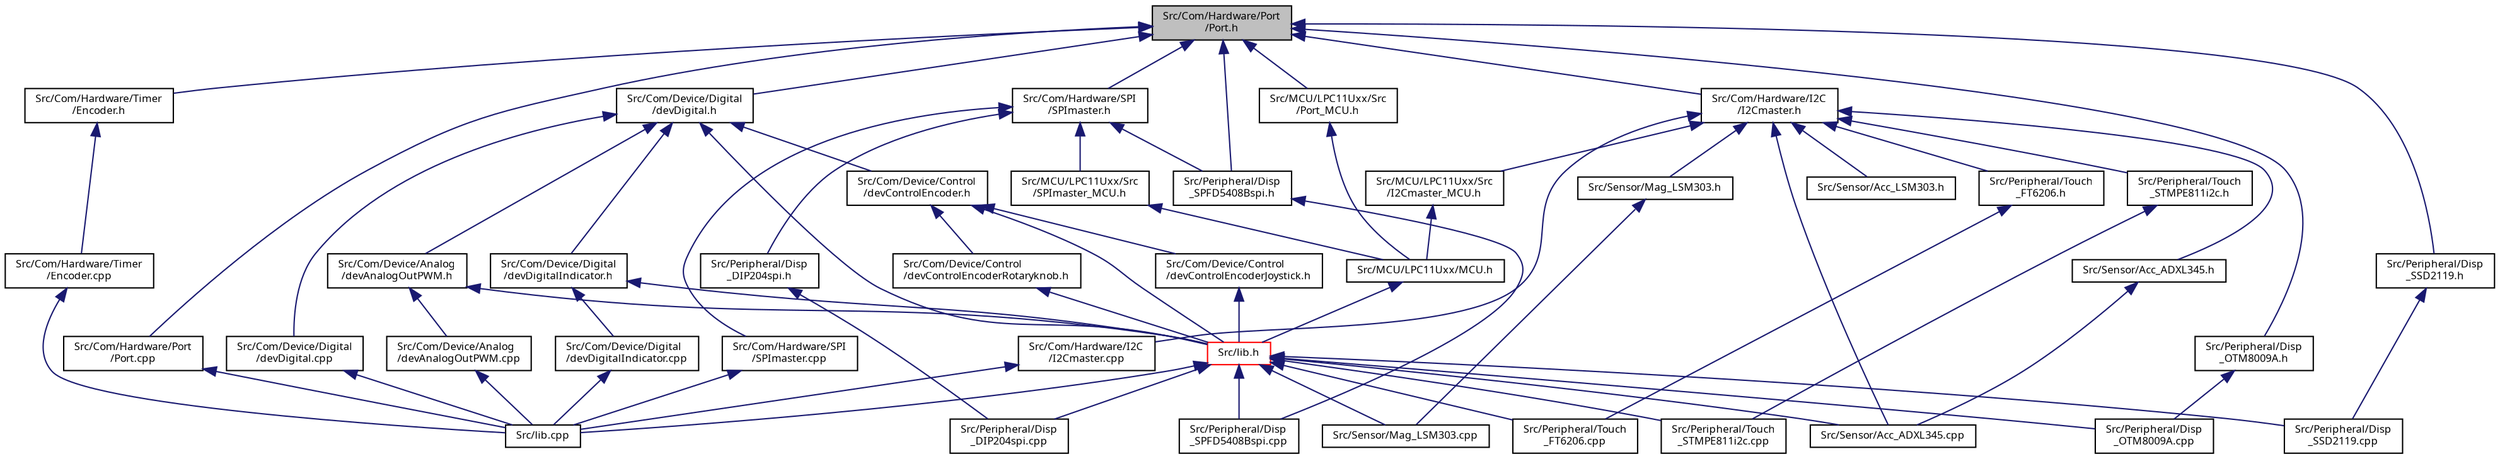 digraph "Src/Com/Hardware/Port/Port.h"
{
  edge [fontname="Sans",fontsize="8",labelfontname="Sans",labelfontsize="8"];
  node [fontname="Sans",fontsize="8",shape=record];
  Node1 [label="Src/Com/Hardware/Port\l/Port.h",height=0.2,width=0.4,color="black", fillcolor="grey75", style="filled", fontcolor="black"];
  Node1 -> Node2 [dir="back",color="midnightblue",fontsize="8",style="solid",fontname="Sans"];
  Node2 [label="Src/Com/Device/Digital\l/devDigital.h",height=0.2,width=0.4,color="black", fillcolor="white", style="filled",URL="$dev_digital_8h.html"];
  Node2 -> Node3 [dir="back",color="midnightblue",fontsize="8",style="solid",fontname="Sans"];
  Node3 [label="Src/Com/Device/Analog\l/devAnalogOutPWM.h",height=0.2,width=0.4,color="black", fillcolor="white", style="filled",URL="$dev_analog_out_p_w_m_8h.html"];
  Node3 -> Node4 [dir="back",color="midnightblue",fontsize="8",style="solid",fontname="Sans"];
  Node4 [label="Src/lib.h",height=0.2,width=0.4,color="red", fillcolor="white", style="filled",URL="$lib_8h.html",tooltip="Library main include file. "];
  Node4 -> Node5 [dir="back",color="midnightblue",fontsize="8",style="solid",fontname="Sans"];
  Node5 [label="Src/lib.cpp",height=0.2,width=0.4,color="black", fillcolor="white", style="filled",URL="$lib_8cpp.html",tooltip="Summary of complete library code. "];
  Node4 -> Node6 [dir="back",color="midnightblue",fontsize="8",style="solid",fontname="Sans"];
  Node6 [label="Src/Peripheral/Disp\l_DIP204spi.cpp",height=0.2,width=0.4,color="black", fillcolor="white", style="filled",URL="$_disp___d_i_p204spi_8cpp.html"];
  Node4 -> Node7 [dir="back",color="midnightblue",fontsize="8",style="solid",fontname="Sans"];
  Node7 [label="Src/Peripheral/Disp\l_OTM8009A.cpp",height=0.2,width=0.4,color="black", fillcolor="white", style="filled",URL="$_disp___o_t_m8009_a_8cpp.html"];
  Node4 -> Node8 [dir="back",color="midnightblue",fontsize="8",style="solid",fontname="Sans"];
  Node8 [label="Src/Peripheral/Disp\l_SPFD5408Bspi.cpp",height=0.2,width=0.4,color="black", fillcolor="white", style="filled",URL="$_disp___s_p_f_d5408_bspi_8cpp.html"];
  Node4 -> Node9 [dir="back",color="midnightblue",fontsize="8",style="solid",fontname="Sans"];
  Node9 [label="Src/Peripheral/Disp\l_SSD2119.cpp",height=0.2,width=0.4,color="black", fillcolor="white", style="filled",URL="$_disp___s_s_d2119_8cpp.html"];
  Node4 -> Node10 [dir="back",color="midnightblue",fontsize="8",style="solid",fontname="Sans"];
  Node10 [label="Src/Peripheral/Touch\l_FT6206.cpp",height=0.2,width=0.4,color="black", fillcolor="white", style="filled",URL="$_touch___f_t6206_8cpp.html"];
  Node4 -> Node11 [dir="back",color="midnightblue",fontsize="8",style="solid",fontname="Sans"];
  Node11 [label="Src/Peripheral/Touch\l_STMPE811i2c.cpp",height=0.2,width=0.4,color="black", fillcolor="white", style="filled",URL="$_touch___s_t_m_p_e811i2c_8cpp.html"];
  Node4 -> Node12 [dir="back",color="midnightblue",fontsize="8",style="solid",fontname="Sans"];
  Node12 [label="Src/Sensor/Acc_ADXL345.cpp",height=0.2,width=0.4,color="black", fillcolor="white", style="filled",URL="$_acc___a_d_x_l345_8cpp.html"];
  Node4 -> Node13 [dir="back",color="midnightblue",fontsize="8",style="solid",fontname="Sans"];
  Node13 [label="Src/Sensor/Mag_LSM303.cpp",height=0.2,width=0.4,color="black", fillcolor="white", style="filled",URL="$_mag___l_s_m303_8cpp.html"];
  Node3 -> Node14 [dir="back",color="midnightblue",fontsize="8",style="solid",fontname="Sans"];
  Node14 [label="Src/Com/Device/Analog\l/devAnalogOutPWM.cpp",height=0.2,width=0.4,color="black", fillcolor="white", style="filled",URL="$dev_analog_out_p_w_m_8cpp.html"];
  Node14 -> Node5 [dir="back",color="midnightblue",fontsize="8",style="solid",fontname="Sans"];
  Node2 -> Node4 [dir="back",color="midnightblue",fontsize="8",style="solid",fontname="Sans"];
  Node2 -> Node15 [dir="back",color="midnightblue",fontsize="8",style="solid",fontname="Sans"];
  Node15 [label="Src/Com/Device/Digital\l/devDigitalIndicator.h",height=0.2,width=0.4,color="black", fillcolor="white", style="filled",URL="$dev_digital_indicator_8h.html"];
  Node15 -> Node4 [dir="back",color="midnightblue",fontsize="8",style="solid",fontname="Sans"];
  Node15 -> Node16 [dir="back",color="midnightblue",fontsize="8",style="solid",fontname="Sans"];
  Node16 [label="Src/Com/Device/Digital\l/devDigitalIndicator.cpp",height=0.2,width=0.4,color="black", fillcolor="white", style="filled",URL="$dev_digital_indicator_8cpp_source.html"];
  Node16 -> Node5 [dir="back",color="midnightblue",fontsize="8",style="solid",fontname="Sans"];
  Node2 -> Node17 [dir="back",color="midnightblue",fontsize="8",style="solid",fontname="Sans"];
  Node17 [label="Src/Com/Device/Control\l/devControlEncoder.h",height=0.2,width=0.4,color="black", fillcolor="white", style="filled",URL="$dev_control_encoder_8h.html"];
  Node17 -> Node4 [dir="back",color="midnightblue",fontsize="8",style="solid",fontname="Sans"];
  Node17 -> Node18 [dir="back",color="midnightblue",fontsize="8",style="solid",fontname="Sans"];
  Node18 [label="Src/Com/Device/Control\l/devControlEncoderJoystick.h",height=0.2,width=0.4,color="black", fillcolor="white", style="filled",URL="$dev_control_encoder_joystick_8h.html"];
  Node18 -> Node4 [dir="back",color="midnightblue",fontsize="8",style="solid",fontname="Sans"];
  Node17 -> Node19 [dir="back",color="midnightblue",fontsize="8",style="solid",fontname="Sans"];
  Node19 [label="Src/Com/Device/Control\l/devControlEncoderRotaryknob.h",height=0.2,width=0.4,color="black", fillcolor="white", style="filled",URL="$dev_control_encoder_rotaryknob_8h.html"];
  Node19 -> Node4 [dir="back",color="midnightblue",fontsize="8",style="solid",fontname="Sans"];
  Node2 -> Node20 [dir="back",color="midnightblue",fontsize="8",style="solid",fontname="Sans"];
  Node20 [label="Src/Com/Device/Digital\l/devDigital.cpp",height=0.2,width=0.4,color="black", fillcolor="white", style="filled",URL="$dev_digital_8cpp.html"];
  Node20 -> Node5 [dir="back",color="midnightblue",fontsize="8",style="solid",fontname="Sans"];
  Node1 -> Node21 [dir="back",color="midnightblue",fontsize="8",style="solid",fontname="Sans"];
  Node21 [label="Src/Com/Hardware/Timer\l/Encoder.h",height=0.2,width=0.4,color="black", fillcolor="white", style="filled",URL="$_encoder_8h.html"];
  Node21 -> Node22 [dir="back",color="midnightblue",fontsize="8",style="solid",fontname="Sans"];
  Node22 [label="Src/Com/Hardware/Timer\l/Encoder.cpp",height=0.2,width=0.4,color="black", fillcolor="white", style="filled",URL="$_encoder_8cpp.html"];
  Node22 -> Node5 [dir="back",color="midnightblue",fontsize="8",style="solid",fontname="Sans"];
  Node1 -> Node23 [dir="back",color="midnightblue",fontsize="8",style="solid",fontname="Sans"];
  Node23 [label="Src/Com/Hardware/I2C\l/I2Cmaster.h",height=0.2,width=0.4,color="black", fillcolor="white", style="filled",URL="$_i2_cmaster_8h.html"];
  Node23 -> Node24 [dir="back",color="midnightblue",fontsize="8",style="solid",fontname="Sans"];
  Node24 [label="Src/Com/Hardware/I2C\l/I2Cmaster.cpp",height=0.2,width=0.4,color="black", fillcolor="white", style="filled",URL="$_i2_cmaster_8cpp.html"];
  Node24 -> Node5 [dir="back",color="midnightblue",fontsize="8",style="solid",fontname="Sans"];
  Node23 -> Node25 [dir="back",color="midnightblue",fontsize="8",style="solid",fontname="Sans"];
  Node25 [label="Src/MCU/LPC11Uxx/Src\l/I2Cmaster_MCU.h",height=0.2,width=0.4,color="black", fillcolor="white", style="filled",URL="$_i2_cmaster___m_c_u_8h.html"];
  Node25 -> Node26 [dir="back",color="midnightblue",fontsize="8",style="solid",fontname="Sans"];
  Node26 [label="Src/MCU/LPC11Uxx/MCU.h",height=0.2,width=0.4,color="black", fillcolor="white", style="filled",URL="$_m_c_u_8h_source.html"];
  Node26 -> Node4 [dir="back",color="midnightblue",fontsize="8",style="solid",fontname="Sans"];
  Node23 -> Node27 [dir="back",color="midnightblue",fontsize="8",style="solid",fontname="Sans"];
  Node27 [label="Src/Peripheral/Touch\l_FT6206.h",height=0.2,width=0.4,color="black", fillcolor="white", style="filled",URL="$_touch___f_t6206_8h.html"];
  Node27 -> Node10 [dir="back",color="midnightblue",fontsize="8",style="solid",fontname="Sans"];
  Node23 -> Node28 [dir="back",color="midnightblue",fontsize="8",style="solid",fontname="Sans"];
  Node28 [label="Src/Peripheral/Touch\l_STMPE811i2c.h",height=0.2,width=0.4,color="black", fillcolor="white", style="filled",URL="$_touch___s_t_m_p_e811i2c_8h.html"];
  Node28 -> Node11 [dir="back",color="midnightblue",fontsize="8",style="solid",fontname="Sans"];
  Node23 -> Node12 [dir="back",color="midnightblue",fontsize="8",style="solid",fontname="Sans"];
  Node23 -> Node29 [dir="back",color="midnightblue",fontsize="8",style="solid",fontname="Sans"];
  Node29 [label="Src/Sensor/Acc_ADXL345.h",height=0.2,width=0.4,color="black", fillcolor="white", style="filled",URL="$_acc___a_d_x_l345_8h.html"];
  Node29 -> Node12 [dir="back",color="midnightblue",fontsize="8",style="solid",fontname="Sans"];
  Node23 -> Node30 [dir="back",color="midnightblue",fontsize="8",style="solid",fontname="Sans"];
  Node30 [label="Src/Sensor/Acc_LSM303.h",height=0.2,width=0.4,color="black", fillcolor="white", style="filled",URL="$_acc___l_s_m303_8h.html"];
  Node23 -> Node31 [dir="back",color="midnightblue",fontsize="8",style="solid",fontname="Sans"];
  Node31 [label="Src/Sensor/Mag_LSM303.h",height=0.2,width=0.4,color="black", fillcolor="white", style="filled",URL="$_mag___l_s_m303_8h.html"];
  Node31 -> Node13 [dir="back",color="midnightblue",fontsize="8",style="solid",fontname="Sans"];
  Node1 -> Node32 [dir="back",color="midnightblue",fontsize="8",style="solid",fontname="Sans"];
  Node32 [label="Src/Com/Hardware/Port\l/Port.cpp",height=0.2,width=0.4,color="black", fillcolor="white", style="filled",URL="$_port_8cpp.html"];
  Node32 -> Node5 [dir="back",color="midnightblue",fontsize="8",style="solid",fontname="Sans"];
  Node1 -> Node33 [dir="back",color="midnightblue",fontsize="8",style="solid",fontname="Sans"];
  Node33 [label="Src/Com/Hardware/SPI\l/SPImaster.h",height=0.2,width=0.4,color="black", fillcolor="white", style="filled",URL="$_s_p_imaster_8h.html"];
  Node33 -> Node34 [dir="back",color="midnightblue",fontsize="8",style="solid",fontname="Sans"];
  Node34 [label="Src/Com/Hardware/SPI\l/SPImaster.cpp",height=0.2,width=0.4,color="black", fillcolor="white", style="filled",URL="$_s_p_imaster_8cpp.html"];
  Node34 -> Node5 [dir="back",color="midnightblue",fontsize="8",style="solid",fontname="Sans"];
  Node33 -> Node35 [dir="back",color="midnightblue",fontsize="8",style="solid",fontname="Sans"];
  Node35 [label="Src/MCU/LPC11Uxx/Src\l/SPImaster_MCU.h",height=0.2,width=0.4,color="black", fillcolor="white", style="filled",URL="$_s_p_imaster___m_c_u_8h.html"];
  Node35 -> Node26 [dir="back",color="midnightblue",fontsize="8",style="solid",fontname="Sans"];
  Node33 -> Node36 [dir="back",color="midnightblue",fontsize="8",style="solid",fontname="Sans"];
  Node36 [label="Src/Peripheral/Disp\l_DIP204spi.h",height=0.2,width=0.4,color="black", fillcolor="white", style="filled",URL="$_disp___d_i_p204spi_8h.html"];
  Node36 -> Node6 [dir="back",color="midnightblue",fontsize="8",style="solid",fontname="Sans"];
  Node33 -> Node37 [dir="back",color="midnightblue",fontsize="8",style="solid",fontname="Sans"];
  Node37 [label="Src/Peripheral/Disp\l_SPFD5408Bspi.h",height=0.2,width=0.4,color="black", fillcolor="white", style="filled",URL="$_disp___s_p_f_d5408_bspi_8h.html"];
  Node37 -> Node8 [dir="back",color="midnightblue",fontsize="8",style="solid",fontname="Sans"];
  Node1 -> Node38 [dir="back",color="midnightblue",fontsize="8",style="solid",fontname="Sans"];
  Node38 [label="Src/MCU/LPC11Uxx/Src\l/Port_MCU.h",height=0.2,width=0.4,color="black", fillcolor="white", style="filled",URL="$_port___m_c_u_8h.html"];
  Node38 -> Node26 [dir="back",color="midnightblue",fontsize="8",style="solid",fontname="Sans"];
  Node1 -> Node39 [dir="back",color="midnightblue",fontsize="8",style="solid",fontname="Sans"];
  Node39 [label="Src/Peripheral/Disp\l_OTM8009A.h",height=0.2,width=0.4,color="black", fillcolor="white", style="filled",URL="$_disp___o_t_m8009_a_8h.html"];
  Node39 -> Node7 [dir="back",color="midnightblue",fontsize="8",style="solid",fontname="Sans"];
  Node1 -> Node37 [dir="back",color="midnightblue",fontsize="8",style="solid",fontname="Sans"];
  Node1 -> Node40 [dir="back",color="midnightblue",fontsize="8",style="solid",fontname="Sans"];
  Node40 [label="Src/Peripheral/Disp\l_SSD2119.h",height=0.2,width=0.4,color="black", fillcolor="white", style="filled",URL="$_disp___s_s_d2119_8h.html"];
  Node40 -> Node9 [dir="back",color="midnightblue",fontsize="8",style="solid",fontname="Sans"];
}
